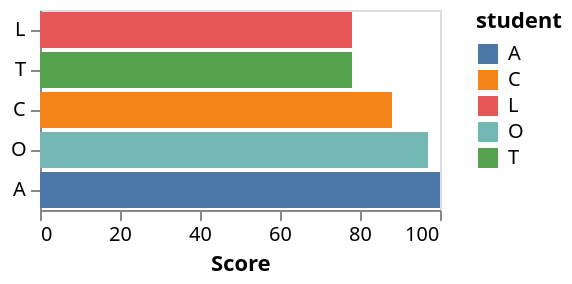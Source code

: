 {
  "$schema": "https://vega.github.io/schema/vega-lite/v2.json",
  "description": "A bar graph showing the scores of the top 5 students. This shows an example of the window transform, for how the top K (5) can be filtered, and also how a rank can be computed for each student.",
  "data": {
    "values": [
      {"student": "A", "score": 100}, {"student": "B", "score": 56},
      {"student": "C", "score": 88}, {"student": "D", "score": 65},
      {"student": "E", "score": 45}, {"student": "F", "score": 23},
      {"student": "G", "score": 66}, {"student": "H", "score": 67},
      {"student": "I", "score": 13}, {"student": "J", "score": 12},
      {"student": "K", "score": 50}, {"student": "L", "score": 78},
      {"student": "M", "score": 66}, {"student": "N", "score": 30},
      {"student": "O", "score": 97}, {"student": "P", "score": 75},
      {"student": "Q", "score": 24}, {"student": "R", "score": 42},
      {"student": "S", "score": 76}, {"student": "T", "score": 78},
      {"student": "U", "score": 21}, {"student": "V", "score": 46}
    ]
  },
  "transform": [
  {
    "window": [{
      "op": "rank",
      "field": "score",
      "as": "rank"
    }],
    "sort": [{ "field": "score", "order": "descending" }],
    "groupby": [
      "Student"
    ],
    "frame": [null, null]
  },
  {
    "filter": "datum.rank <= 5"
  }],
  "mark": "bar",
  "encoding": {
    "x": {
        "field": "score",
        "type": "quantitative",
        "axis": { "title": "Score", "grid": false }
    },
    "y": {
        "field": "student",
        "type": "nominal",
        "scale": { "rangeStep": 12 },
        "axis": { "title": "" },
        "sort": {"field": "score", "op": "average"}
    },
    "color": {
        "field": "student",
        "type": "nominal"
    }
  }
}
